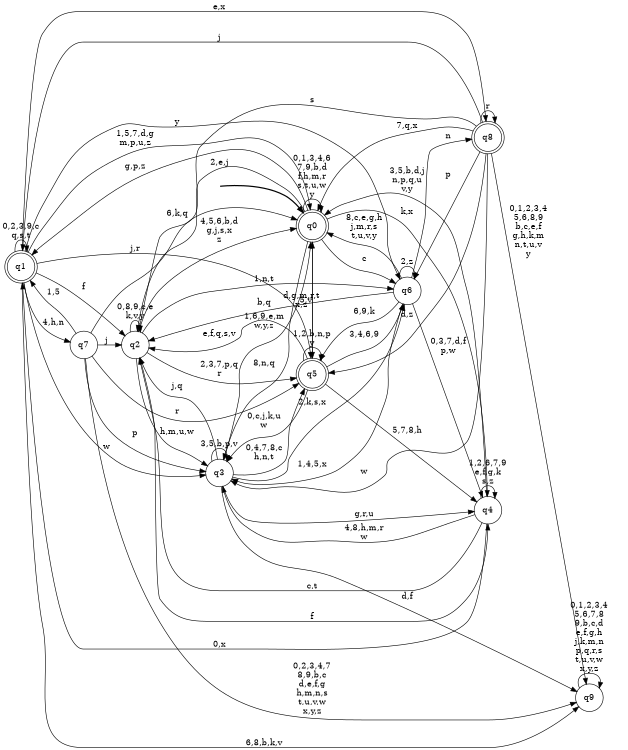 digraph BlueStar {
__start0 [style = invis, shape = none, label = "", width = 0, height = 0];

rankdir=LR;
size="8,5";

s0 [style="rounded,filled", color="black", fillcolor="white" shape="doublecircle", label="q0"];
s1 [style="rounded,filled", color="black", fillcolor="white" shape="doublecircle", label="q1"];
s2 [style="filled", color="black", fillcolor="white" shape="circle", label="q2"];
s3 [style="filled", color="black", fillcolor="white" shape="circle", label="q3"];
s4 [style="filled", color="black", fillcolor="white" shape="circle", label="q4"];
s5 [style="rounded,filled", color="black", fillcolor="white" shape="doublecircle", label="q5"];
s6 [style="filled", color="black", fillcolor="white" shape="circle", label="q6"];
s7 [style="filled", color="black", fillcolor="white" shape="circle", label="q7"];
s8 [style="rounded,filled", color="black", fillcolor="white" shape="doublecircle", label="q8"];
s9 [style="filled", color="black", fillcolor="white" shape="circle", label="q9"];
subgraph cluster_main { 
	graph [pad=".75", ranksep="0.15", nodesep="0.15"];
	 style=invis; 
	__start0 -> s0 [penwidth=2];
}
s0 -> s0 [label="0,1,3,4,6\n7,9,b,d\nf,h,m,r\ns,t,u,w\ny"];
s0 -> s1 [label="g,p,z"];
s0 -> s2 [label="2,e,j"];
s0 -> s3 [label="8,n,q"];
s0 -> s4 [label="k,x"];
s0 -> s5 [label="5,v"];
s0 -> s6 [label="c"];
s1 -> s0 [label="1,5,7,d,g\nm,p,u,z"];
s1 -> s1 [label="0,2,3,9,c\nq,s,t"];
s1 -> s2 [label="f"];
s1 -> s3 [label="w"];
s1 -> s5 [label="j,r"];
s1 -> s6 [label="y"];
s1 -> s7 [label="4,h,n"];
s1 -> s8 [label="e,x"];
s1 -> s9 [label="6,8,b,k,v"];
s2 -> s0 [label="4,5,6,b,d\ng,j,s,x\nz"];
s2 -> s2 [label="0,8,9,c,e\nk,v,y"];
s2 -> s3 [label="h,m,u,w"];
s2 -> s4 [label="f"];
s2 -> s5 [label="2,3,7,p,q\nr"];
s2 -> s6 [label="1,n,t"];
s3 -> s0 [label="1,6,9,e,m\nw,y,z"];
s3 -> s2 [label="j,q"];
s3 -> s3 [label="3,5,b,p,v"];
s3 -> s4 [label="g,r,u"];
s3 -> s5 [label="0,4,7,8,c\nh,n,t"];
s3 -> s6 [label="2,k,s,x"];
s3 -> s9 [label="d,f"];
s4 -> s0 [label="3,5,b,d,j\nn,p,q,u\nv,y"];
s4 -> s1 [label="0,x"];
s4 -> s2 [label="c,t"];
s4 -> s3 [label="4,8,h,m,r\nw"];
s4 -> s4 [label="1,2,6,7,9\ne,f,g,k\ns,z"];
s5 -> s0 [label="d,g,m,r,t\nx,z"];
s5 -> s2 [label="e,f,q,s,v"];
s5 -> s3 [label="0,c,j,k,u\nw"];
s5 -> s4 [label="5,7,8,h"];
s5 -> s5 [label="1,2,b,n,p\ny"];
s5 -> s6 [label="3,4,6,9"];
s6 -> s0 [label="8,c,e,g,h\nj,m,r,s\nt,u,v,y"];
s6 -> s2 [label="b,q"];
s6 -> s3 [label="1,4,5,x"];
s6 -> s4 [label="0,3,7,d,f\np,w"];
s6 -> s5 [label="6,9,k"];
s6 -> s6 [label="2,z"];
s6 -> s8 [label="n"];
s7 -> s0 [label="6,k,q"];
s7 -> s1 [label="1,5"];
s7 -> s2 [label="j"];
s7 -> s3 [label="p"];
s7 -> s5 [label="r"];
s7 -> s9 [label="0,2,3,4,7\n8,9,b,c\nd,e,f,g\nh,m,n,s\nt,u,v,w\nx,y,z"];
s8 -> s0 [label="7,q,x"];
s8 -> s1 [label="j"];
s8 -> s2 [label="s"];
s8 -> s3 [label="w"];
s8 -> s5 [label="d,z"];
s8 -> s6 [label="p"];
s8 -> s8 [label="r"];
s8 -> s9 [label="0,1,2,3,4\n5,6,8,9\nb,c,e,f\ng,h,k,m\nn,t,u,v\ny"];
s9 -> s9 [label="0,1,2,3,4\n5,6,7,8\n9,b,c,d\ne,f,g,h\nj,k,m,n\np,q,r,s\nt,u,v,w\nx,y,z"];

}